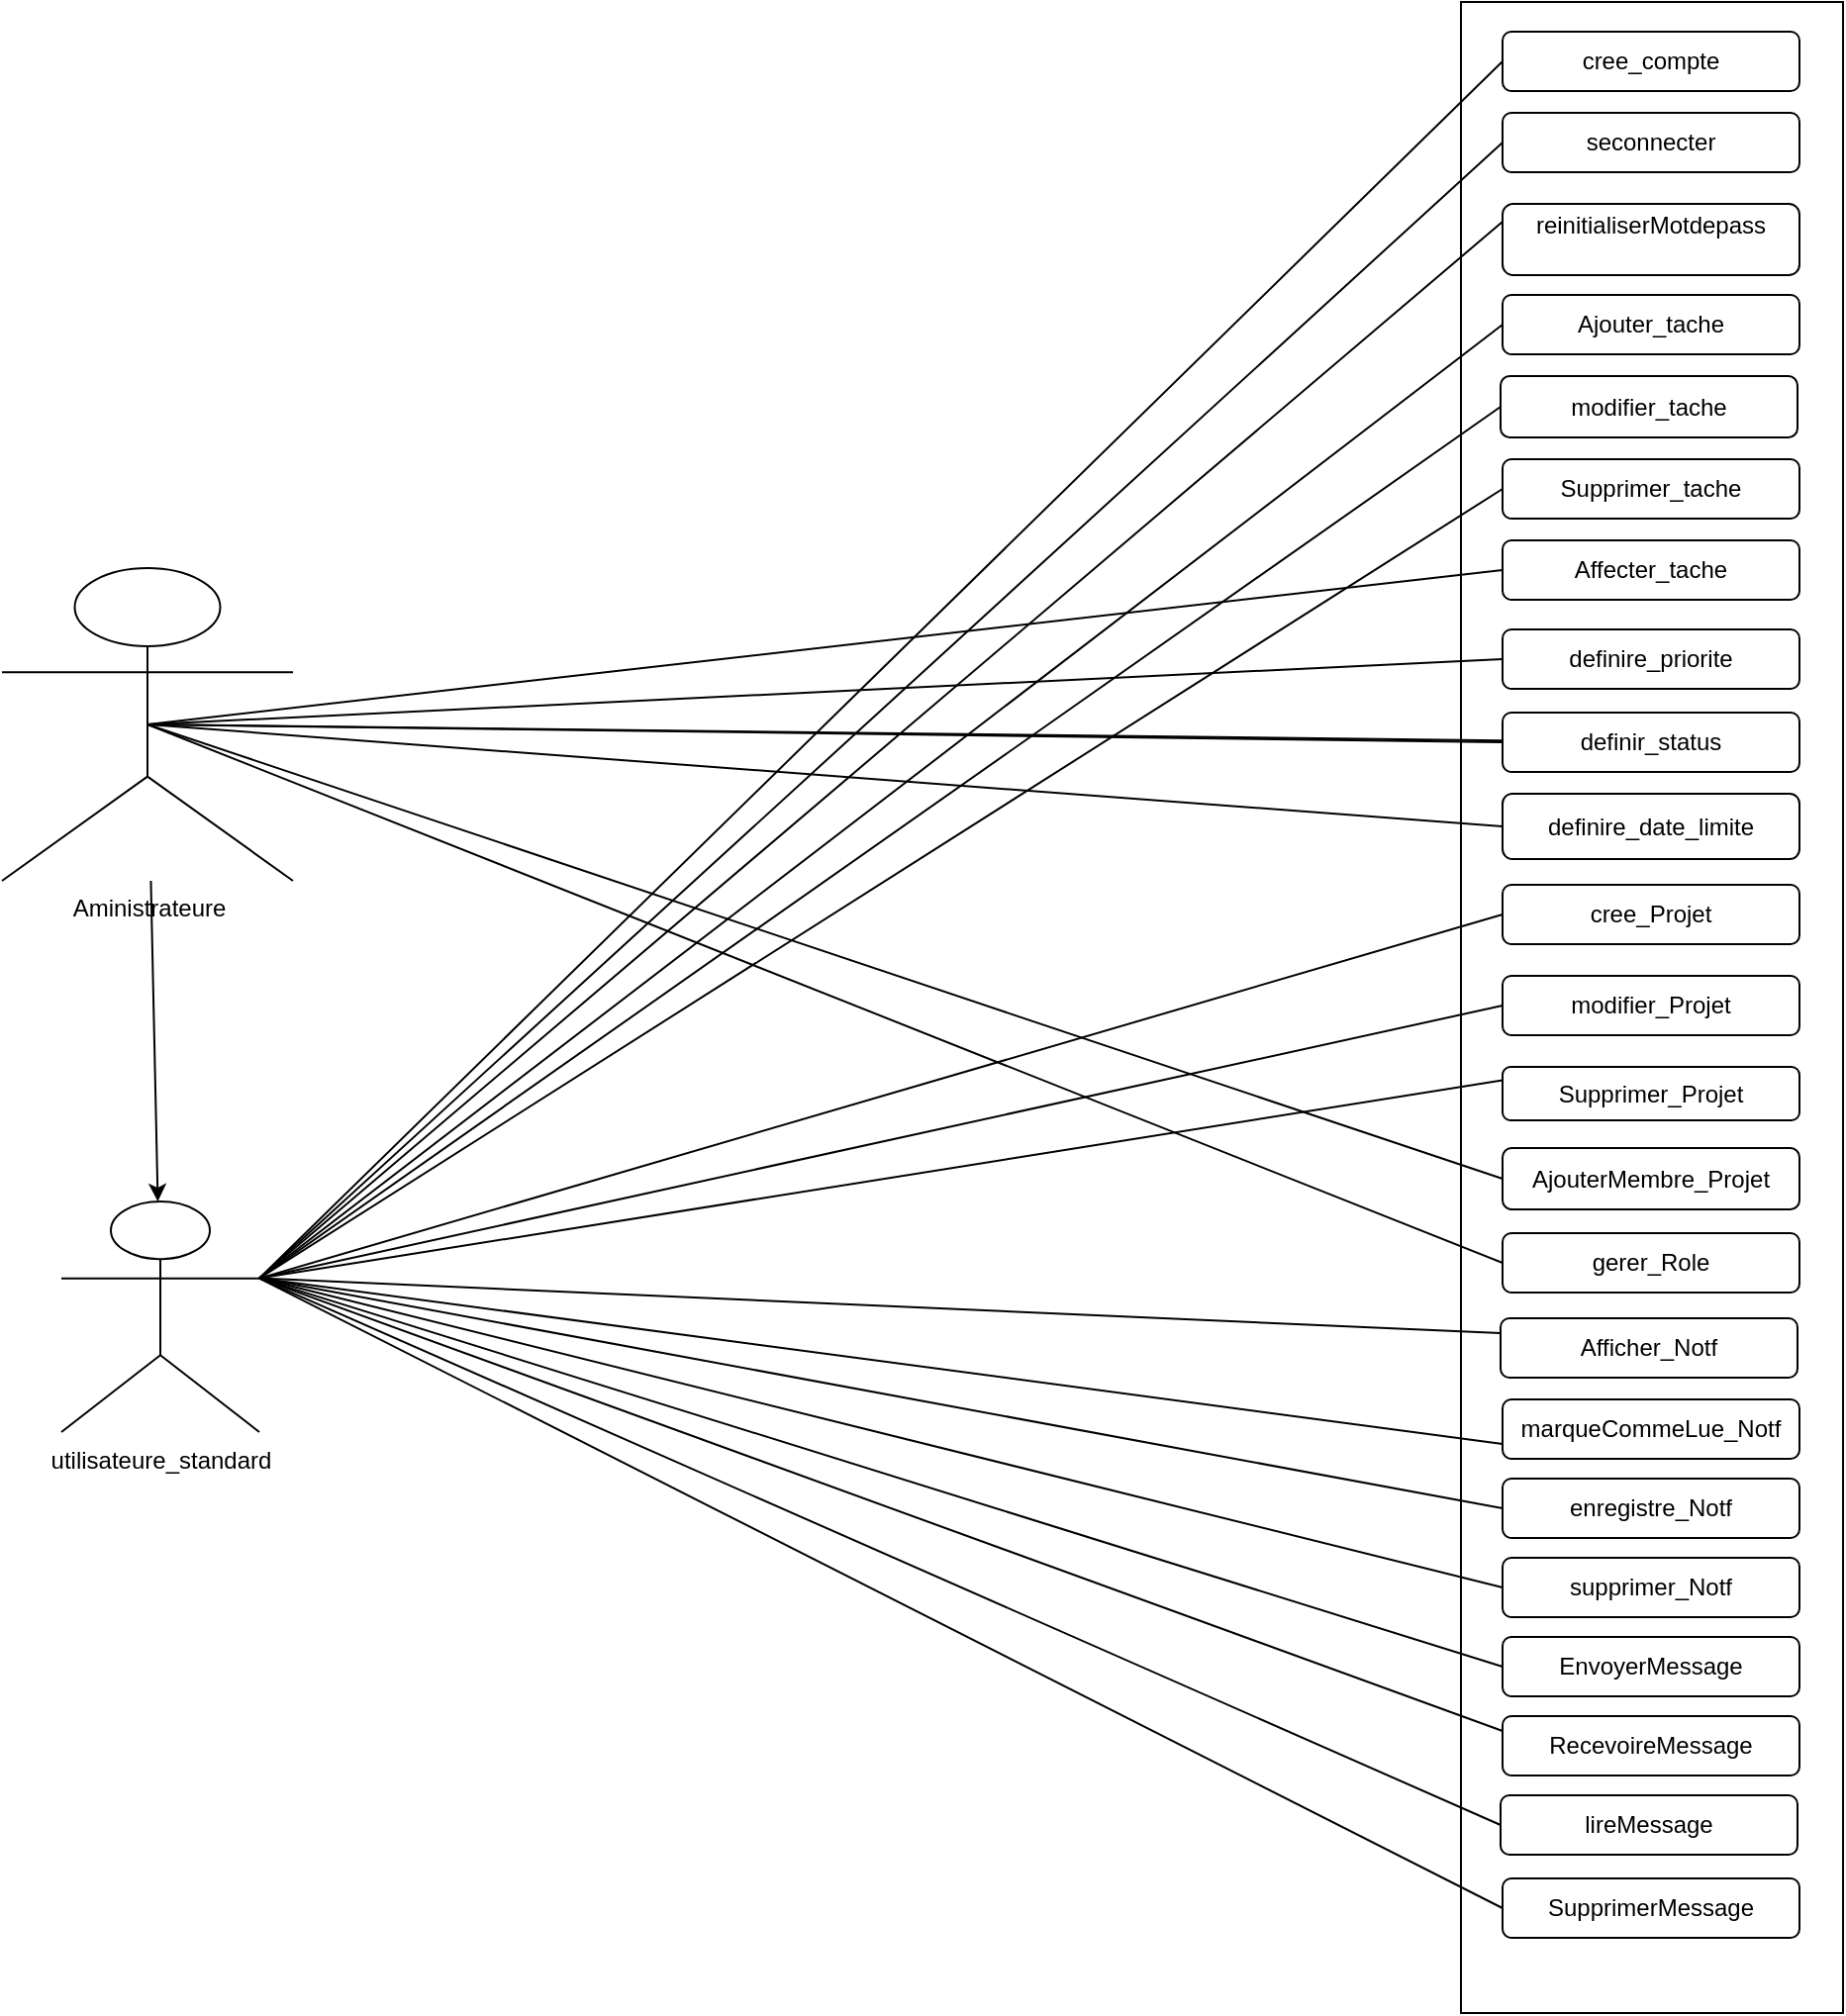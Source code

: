 <mxfile>
    <diagram name="Page-1" id="b6SxHGHXEPmuoDVzIk89">
        <mxGraphModel dx="1077" dy="719" grid="1" gridSize="10" guides="1" tooltips="1" connect="1" arrows="1" fold="1" page="1" pageScale="1" pageWidth="1654" pageHeight="2336" background="none" math="0" shadow="0">
            <root>
                <mxCell id="0"/>
                <mxCell id="1" parent="0"/>
                <mxCell id="9" value="" style="whiteSpace=wrap;html=1;" parent="1" vertex="1">
                    <mxGeometry x="837" y="220" width="193" height="1016" as="geometry"/>
                </mxCell>
                <mxCell id="njpq5wCMaXGL-abZOW9e-23" value="cree_compte" style="rounded=1;whiteSpace=wrap;html=1;" parent="1" vertex="1">
                    <mxGeometry x="858" y="235" width="150" height="30" as="geometry"/>
                </mxCell>
                <mxCell id="njpq5wCMaXGL-abZOW9e-24" value="seconnecter" style="rounded=1;whiteSpace=wrap;html=1;" parent="1" vertex="1">
                    <mxGeometry x="858" y="276" width="150" height="30" as="geometry"/>
                </mxCell>
                <mxCell id="njpq5wCMaXGL-abZOW9e-26" value="reinitialiserMotdepass&lt;div style=&quot;padding: 0px; margin: 0px;&quot;&gt;&lt;br style=&quot;text-wrap: nowrap; text-decoration-line: underline; padding: 0px; margin: 0px; text-align: left;&quot;&gt;&lt;/div&gt;" style="rounded=1;whiteSpace=wrap;html=1;" parent="1" vertex="1">
                    <mxGeometry x="858" y="322" width="150" height="36" as="geometry"/>
                </mxCell>
                <mxCell id="7" style="edgeStyle=none;html=1;" parent="1" source="njpq5wCMaXGL-abZOW9e-28" target="njpq5wCMaXGL-abZOW9e-29" edge="1">
                    <mxGeometry relative="1" as="geometry"/>
                </mxCell>
                <mxCell id="njpq5wCMaXGL-abZOW9e-28" value="Aministrateure" style="shape=umlActor;verticalLabelPosition=bottom;verticalAlign=top;html=1;outlineConnect=0;" parent="1" vertex="1">
                    <mxGeometry x="100" y="506" width="147" height="158" as="geometry"/>
                </mxCell>
                <mxCell id="njpq5wCMaXGL-abZOW9e-29" value="utilisateure_standard" style="shape=umlActor;verticalLabelPosition=bottom;verticalAlign=top;html=1;outlineConnect=0;" parent="1" vertex="1">
                    <mxGeometry x="130" y="826" width="100" height="116.5" as="geometry"/>
                </mxCell>
                <mxCell id="njpq5wCMaXGL-abZOW9e-41" value="&lt;span style=&quot;text-align: left; text-wrap: nowrap;&quot;&gt;Ajouter_tache&lt;/span&gt;" style="rounded=1;whiteSpace=wrap;html=1;" parent="1" vertex="1">
                    <mxGeometry x="858" y="368" width="150" height="30" as="geometry"/>
                </mxCell>
                <mxCell id="njpq5wCMaXGL-abZOW9e-42" value="&lt;span style=&quot;text-align: left; text-wrap: nowrap;&quot;&gt;modifier_tache&lt;/span&gt;" style="rounded=1;whiteSpace=wrap;html=1;" parent="1" vertex="1">
                    <mxGeometry x="857" y="409" width="150" height="31" as="geometry"/>
                </mxCell>
                <mxCell id="njpq5wCMaXGL-abZOW9e-43" value="&lt;span style=&quot;text-align: left; text-wrap: nowrap;&quot;&gt;Supprimer_tache&lt;/span&gt;" style="rounded=1;whiteSpace=wrap;html=1;" parent="1" vertex="1">
                    <mxGeometry x="858" y="451" width="150" height="30" as="geometry"/>
                </mxCell>
                <mxCell id="njpq5wCMaXGL-abZOW9e-44" value="&lt;span style=&quot;text-align: left; text-wrap: nowrap;&quot;&gt;Affecter_tache&lt;/span&gt;" style="rounded=1;whiteSpace=wrap;html=1;" parent="1" vertex="1">
                    <mxGeometry x="858" y="492" width="150" height="30" as="geometry"/>
                </mxCell>
                <mxCell id="njpq5wCMaXGL-abZOW9e-45" value="&lt;span style=&quot;text-align: left; text-wrap: nowrap;&quot;&gt;definire_priorite&lt;/span&gt;" style="rounded=1;whiteSpace=wrap;html=1;" parent="1" vertex="1">
                    <mxGeometry x="858" y="537" width="150" height="30" as="geometry"/>
                </mxCell>
                <mxCell id="njpq5wCMaXGL-abZOW9e-46" value="&lt;span style=&quot;text-align: left; text-wrap: nowrap;&quot;&gt;definir_status&lt;/span&gt;" style="rounded=1;whiteSpace=wrap;html=1;" parent="1" vertex="1">
                    <mxGeometry x="858" y="579" width="150" height="30" as="geometry"/>
                </mxCell>
                <mxCell id="njpq5wCMaXGL-abZOW9e-48" value="cree_Projet" style="rounded=1;whiteSpace=wrap;html=1;" parent="1" vertex="1">
                    <mxGeometry x="858" y="666" width="150" height="30" as="geometry"/>
                </mxCell>
                <mxCell id="njpq5wCMaXGL-abZOW9e-49" value="modifier_Projet" style="rounded=1;whiteSpace=wrap;html=1;" parent="1" vertex="1">
                    <mxGeometry x="858" y="712" width="150" height="30" as="geometry"/>
                </mxCell>
                <mxCell id="njpq5wCMaXGL-abZOW9e-50" value="Supprimer_Projet" style="rounded=1;whiteSpace=wrap;html=1;" parent="1" vertex="1">
                    <mxGeometry x="858" y="758" width="150" height="27" as="geometry"/>
                </mxCell>
                <mxCell id="njpq5wCMaXGL-abZOW9e-51" value="AjouterMembre_Projet" style="rounded=1;whiteSpace=wrap;html=1;" parent="1" vertex="1">
                    <mxGeometry x="858" y="799" width="150" height="31" as="geometry"/>
                </mxCell>
                <mxCell id="njpq5wCMaXGL-abZOW9e-63" value="" style="endArrow=none;html=1;rounded=0;exitX=0;exitY=0.5;exitDx=0;exitDy=0;entryX=1;entryY=0.333;entryDx=0;entryDy=0;entryPerimeter=0;" parent="1" source="njpq5wCMaXGL-abZOW9e-23" target="njpq5wCMaXGL-abZOW9e-29" edge="1">
                    <mxGeometry width="50" height="50" relative="1" as="geometry">
                        <mxPoint x="280" y="246" as="sourcePoint"/>
                        <mxPoint x="90" y="316" as="targetPoint"/>
                    </mxGeometry>
                </mxCell>
                <mxCell id="njpq5wCMaXGL-abZOW9e-64" value="" style="endArrow=none;html=1;rounded=0;exitX=0;exitY=0.5;exitDx=0;exitDy=0;entryX=1;entryY=0.333;entryDx=0;entryDy=0;entryPerimeter=0;" parent="1" source="njpq5wCMaXGL-abZOW9e-24" target="njpq5wCMaXGL-abZOW9e-29" edge="1">
                    <mxGeometry width="50" height="50" relative="1" as="geometry">
                        <mxPoint x="430" y="406" as="sourcePoint"/>
                        <mxPoint x="90" y="316" as="targetPoint"/>
                    </mxGeometry>
                </mxCell>
                <mxCell id="njpq5wCMaXGL-abZOW9e-65" value="" style="endArrow=none;html=1;rounded=0;entryX=0;entryY=0.25;entryDx=0;entryDy=0;exitX=1;exitY=0.333;exitDx=0;exitDy=0;exitPerimeter=0;" parent="1" source="njpq5wCMaXGL-abZOW9e-29" target="njpq5wCMaXGL-abZOW9e-26" edge="1">
                    <mxGeometry width="50" height="50" relative="1" as="geometry">
                        <mxPoint x="90" y="316" as="sourcePoint"/>
                        <mxPoint x="320" y="206" as="targetPoint"/>
                    </mxGeometry>
                </mxCell>
                <mxCell id="njpq5wCMaXGL-abZOW9e-67" value="" style="endArrow=none;html=1;rounded=0;exitX=0;exitY=0.5;exitDx=0;exitDy=0;entryX=1;entryY=0.333;entryDx=0;entryDy=0;entryPerimeter=0;" parent="1" source="njpq5wCMaXGL-abZOW9e-48" target="njpq5wCMaXGL-abZOW9e-29" edge="1">
                    <mxGeometry width="50" height="50" relative="1" as="geometry">
                        <mxPoint x="430" y="306" as="sourcePoint"/>
                        <mxPoint x="90" y="316" as="targetPoint"/>
                    </mxGeometry>
                </mxCell>
                <mxCell id="njpq5wCMaXGL-abZOW9e-69" value="" style="endArrow=none;html=1;rounded=0;exitX=0;exitY=0.25;exitDx=0;exitDy=0;entryX=1;entryY=0.333;entryDx=0;entryDy=0;entryPerimeter=0;" parent="1" source="njpq5wCMaXGL-abZOW9e-50" target="njpq5wCMaXGL-abZOW9e-29" edge="1">
                    <mxGeometry width="50" height="50" relative="1" as="geometry">
                        <mxPoint x="430" y="406" as="sourcePoint"/>
                        <mxPoint x="90" y="316" as="targetPoint"/>
                    </mxGeometry>
                </mxCell>
                <mxCell id="njpq5wCMaXGL-abZOW9e-70" value="" style="endArrow=none;html=1;rounded=0;entryX=0;entryY=0.5;entryDx=0;entryDy=0;exitX=1;exitY=0.333;exitDx=0;exitDy=0;exitPerimeter=0;" parent="1" source="njpq5wCMaXGL-abZOW9e-29" target="njpq5wCMaXGL-abZOW9e-41" edge="1">
                    <mxGeometry width="50" height="50" relative="1" as="geometry">
                        <mxPoint x="90" y="316" as="sourcePoint"/>
                        <mxPoint x="480" y="356" as="targetPoint"/>
                    </mxGeometry>
                </mxCell>
                <mxCell id="njpq5wCMaXGL-abZOW9e-71" value="" style="endArrow=none;html=1;rounded=0;entryX=0;entryY=0.5;entryDx=0;entryDy=0;exitX=1;exitY=0.333;exitDx=0;exitDy=0;exitPerimeter=0;" parent="1" source="njpq5wCMaXGL-abZOW9e-29" target="njpq5wCMaXGL-abZOW9e-42" edge="1">
                    <mxGeometry width="50" height="50" relative="1" as="geometry">
                        <mxPoint x="90" y="316" as="sourcePoint"/>
                        <mxPoint x="480" y="356" as="targetPoint"/>
                    </mxGeometry>
                </mxCell>
                <mxCell id="njpq5wCMaXGL-abZOW9e-73" value="" style="endArrow=none;html=1;rounded=0;entryX=0;entryY=0.5;entryDx=0;entryDy=0;exitX=1;exitY=0.333;exitDx=0;exitDy=0;exitPerimeter=0;" parent="1" source="njpq5wCMaXGL-abZOW9e-29" target="njpq5wCMaXGL-abZOW9e-43" edge="1">
                    <mxGeometry width="50" height="50" relative="1" as="geometry">
                        <mxPoint x="100" y="316" as="sourcePoint"/>
                        <mxPoint x="480" y="356" as="targetPoint"/>
                    </mxGeometry>
                </mxCell>
                <mxCell id="njpq5wCMaXGL-abZOW9e-74" value="&lt;span style=&quot;text-align: left;&quot;&gt;gerer_Role&lt;/span&gt;" style="rounded=1;whiteSpace=wrap;html=1;" parent="1" vertex="1">
                    <mxGeometry x="858" y="842" width="150" height="30" as="geometry"/>
                </mxCell>
                <mxCell id="njpq5wCMaXGL-abZOW9e-75" value="" style="endArrow=none;html=1;rounded=0;entryX=0.5;entryY=0.5;entryDx=0;entryDy=0;entryPerimeter=0;exitX=0;exitY=0.5;exitDx=0;exitDy=0;" parent="1" source="njpq5wCMaXGL-abZOW9e-74" target="njpq5wCMaXGL-abZOW9e-28" edge="1">
                    <mxGeometry width="50" height="50" relative="1" as="geometry">
                        <mxPoint x="410" y="446" as="sourcePoint"/>
                        <mxPoint x="460" y="396" as="targetPoint"/>
                    </mxGeometry>
                </mxCell>
                <mxCell id="njpq5wCMaXGL-abZOW9e-76" value="" style="endArrow=none;html=1;rounded=0;entryX=0.5;entryY=0.5;entryDx=0;entryDy=0;entryPerimeter=0;exitX=0;exitY=0.5;exitDx=0;exitDy=0;" parent="1" source="njpq5wCMaXGL-abZOW9e-51" target="njpq5wCMaXGL-abZOW9e-28" edge="1">
                    <mxGeometry width="50" height="50" relative="1" as="geometry">
                        <mxPoint x="410" y="456" as="sourcePoint"/>
                        <mxPoint x="460" y="406" as="targetPoint"/>
                    </mxGeometry>
                </mxCell>
                <mxCell id="njpq5wCMaXGL-abZOW9e-77" value="" style="endArrow=none;html=1;rounded=0;entryX=0.5;entryY=0.5;entryDx=0;entryDy=0;entryPerimeter=0;exitX=0;exitY=0.5;exitDx=0;exitDy=0;" parent="1" source="njpq5wCMaXGL-abZOW9e-44" target="njpq5wCMaXGL-abZOW9e-28" edge="1">
                    <mxGeometry width="50" height="50" relative="1" as="geometry">
                        <mxPoint x="490" y="366" as="sourcePoint"/>
                        <mxPoint x="460" y="406" as="targetPoint"/>
                    </mxGeometry>
                </mxCell>
                <mxCell id="njpq5wCMaXGL-abZOW9e-78" value="" style="endArrow=none;html=1;rounded=0;entryX=0;entryY=0.5;entryDx=0;entryDy=0;exitX=1;exitY=0.333;exitDx=0;exitDy=0;exitPerimeter=0;" parent="1" source="njpq5wCMaXGL-abZOW9e-29" target="njpq5wCMaXGL-abZOW9e-49" edge="1">
                    <mxGeometry width="50" height="50" relative="1" as="geometry">
                        <mxPoint x="90" y="316" as="sourcePoint"/>
                        <mxPoint x="460" y="406" as="targetPoint"/>
                    </mxGeometry>
                </mxCell>
                <mxCell id="njpq5wCMaXGL-abZOW9e-79" value="&lt;span style=&quot;text-align: left; text-wrap: nowrap;&quot;&gt;definire_date_limite&lt;/span&gt;" style="rounded=1;whiteSpace=wrap;html=1;" parent="1" vertex="1">
                    <mxGeometry x="858" y="620" width="150" height="33" as="geometry"/>
                </mxCell>
                <mxCell id="njpq5wCMaXGL-abZOW9e-80" value="" style="endArrow=none;html=1;rounded=0;entryX=0.5;entryY=0.5;entryDx=0;entryDy=0;entryPerimeter=0;exitX=0;exitY=0.5;exitDx=0;exitDy=0;" parent="1" source="njpq5wCMaXGL-abZOW9e-45" target="njpq5wCMaXGL-abZOW9e-28" edge="1">
                    <mxGeometry width="50" height="50" relative="1" as="geometry">
                        <mxPoint x="860" y="556" as="sourcePoint"/>
                        <mxPoint x="460" y="446" as="targetPoint"/>
                    </mxGeometry>
                </mxCell>
                <mxCell id="njpq5wCMaXGL-abZOW9e-81" value="" style="endArrow=none;html=1;rounded=0;entryX=0.5;entryY=0.5;entryDx=0;entryDy=0;entryPerimeter=0;exitX=0;exitY=0.5;exitDx=0;exitDy=0;" parent="1" source="njpq5wCMaXGL-abZOW9e-46" target="njpq5wCMaXGL-abZOW9e-28" edge="1">
                    <mxGeometry width="50" height="50" relative="1" as="geometry">
                        <mxPoint x="410" y="496" as="sourcePoint"/>
                        <mxPoint x="460" y="446" as="targetPoint"/>
                    </mxGeometry>
                </mxCell>
                <mxCell id="njpq5wCMaXGL-abZOW9e-82" value="" style="endArrow=none;html=1;rounded=0;entryX=0.5;entryY=0.5;entryDx=0;entryDy=0;entryPerimeter=0;" parent="1" source="njpq5wCMaXGL-abZOW9e-46" target="njpq5wCMaXGL-abZOW9e-28" edge="1">
                    <mxGeometry width="50" height="50" relative="1" as="geometry">
                        <mxPoint x="410" y="496" as="sourcePoint"/>
                        <mxPoint x="460" y="446" as="targetPoint"/>
                    </mxGeometry>
                </mxCell>
                <mxCell id="njpq5wCMaXGL-abZOW9e-83" value="" style="endArrow=none;html=1;rounded=0;entryX=0.5;entryY=0.5;entryDx=0;entryDy=0;entryPerimeter=0;exitX=0;exitY=0.5;exitDx=0;exitDy=0;" parent="1" source="njpq5wCMaXGL-abZOW9e-79" target="njpq5wCMaXGL-abZOW9e-28" edge="1">
                    <mxGeometry width="50" height="50" relative="1" as="geometry">
                        <mxPoint x="410" y="496" as="sourcePoint"/>
                        <mxPoint x="460" y="446" as="targetPoint"/>
                    </mxGeometry>
                </mxCell>
                <mxCell id="Tl2Tyxyw0CHUrB5RGqX6-1" value="Afficher_Notf" style="rounded=1;whiteSpace=wrap;html=1;shadow=0;glass=0;" parent="1" vertex="1">
                    <mxGeometry x="857" y="885" width="150" height="30" as="geometry"/>
                </mxCell>
                <mxCell id="Tl2Tyxyw0CHUrB5RGqX6-2" value="marqueCommeLue_Notf" style="rounded=1;whiteSpace=wrap;html=1;" parent="1" vertex="1">
                    <mxGeometry x="858" y="926" width="150" height="30" as="geometry"/>
                </mxCell>
                <mxCell id="Tl2Tyxyw0CHUrB5RGqX6-3" value="enregistre_Notf" style="rounded=1;whiteSpace=wrap;html=1;" parent="1" vertex="1">
                    <mxGeometry x="858" y="966" width="150" height="30" as="geometry"/>
                </mxCell>
                <mxCell id="Tl2Tyxyw0CHUrB5RGqX6-5" value="supprimer_Notf" style="rounded=1;whiteSpace=wrap;html=1;" parent="1" vertex="1">
                    <mxGeometry x="858" y="1006" width="150" height="30" as="geometry"/>
                </mxCell>
                <mxCell id="Tl2Tyxyw0CHUrB5RGqX6-11" value="" style="endArrow=none;html=1;rounded=0;exitX=0;exitY=0.75;exitDx=0;exitDy=0;entryX=1;entryY=0.333;entryDx=0;entryDy=0;entryPerimeter=0;" parent="1" source="Tl2Tyxyw0CHUrB5RGqX6-2" target="njpq5wCMaXGL-abZOW9e-29" edge="1">
                    <mxGeometry width="50" height="50" relative="1" as="geometry">
                        <mxPoint x="195" y="800" as="sourcePoint"/>
                        <mxPoint x="-45" y="480" as="targetPoint"/>
                    </mxGeometry>
                </mxCell>
                <mxCell id="Tl2Tyxyw0CHUrB5RGqX6-12" value="" style="endArrow=none;html=1;rounded=0;exitX=0;exitY=0.5;exitDx=0;exitDy=0;entryX=1;entryY=0.333;entryDx=0;entryDy=0;entryPerimeter=0;" parent="1" source="Tl2Tyxyw0CHUrB5RGqX6-5" target="njpq5wCMaXGL-abZOW9e-29" edge="1">
                    <mxGeometry width="50" height="50" relative="1" as="geometry">
                        <mxPoint x="150" y="857" as="sourcePoint"/>
                        <mxPoint x="-90" y="537" as="targetPoint"/>
                    </mxGeometry>
                </mxCell>
                <mxCell id="Tl2Tyxyw0CHUrB5RGqX6-13" value="" style="endArrow=none;html=1;rounded=0;exitX=0;exitY=0.25;exitDx=0;exitDy=0;entryX=1;entryY=0.333;entryDx=0;entryDy=0;entryPerimeter=0;" parent="1" source="Tl2Tyxyw0CHUrB5RGqX6-1" target="njpq5wCMaXGL-abZOW9e-29" edge="1">
                    <mxGeometry width="50" height="50" relative="1" as="geometry">
                        <mxPoint x="300" y="728" as="sourcePoint"/>
                        <mxPoint x="80" y="408" as="targetPoint"/>
                    </mxGeometry>
                </mxCell>
                <mxCell id="Tl2Tyxyw0CHUrB5RGqX6-14" value="" style="endArrow=none;html=1;rounded=0;exitX=0;exitY=0.5;exitDx=0;exitDy=0;entryX=1;entryY=0.333;entryDx=0;entryDy=0;entryPerimeter=0;" parent="1" source="Tl2Tyxyw0CHUrB5RGqX6-3" target="njpq5wCMaXGL-abZOW9e-29" edge="1">
                    <mxGeometry width="50" height="50" relative="1" as="geometry">
                        <mxPoint x="200" y="857" as="sourcePoint"/>
                        <mxPoint x="-40" y="537" as="targetPoint"/>
                    </mxGeometry>
                </mxCell>
                <mxCell id="Tl2Tyxyw0CHUrB5RGqX6-16" value="EnvoyerMessage" style="rounded=1;whiteSpace=wrap;html=1;" parent="1" vertex="1">
                    <mxGeometry x="858" y="1046" width="150" height="30" as="geometry"/>
                </mxCell>
                <mxCell id="Tl2Tyxyw0CHUrB5RGqX6-17" value="RecevoireMessage" style="rounded=1;whiteSpace=wrap;html=1;" parent="1" vertex="1">
                    <mxGeometry x="858" y="1086" width="150" height="30" as="geometry"/>
                </mxCell>
                <mxCell id="Tl2Tyxyw0CHUrB5RGqX6-18" value="lireMessage" style="rounded=1;whiteSpace=wrap;html=1;" parent="1" vertex="1">
                    <mxGeometry x="857" y="1126" width="150" height="30" as="geometry"/>
                </mxCell>
                <mxCell id="Tl2Tyxyw0CHUrB5RGqX6-19" value="SupprimerMessage" style="rounded=1;whiteSpace=wrap;html=1;" parent="1" vertex="1">
                    <mxGeometry x="858" y="1168" width="150" height="30" as="geometry"/>
                </mxCell>
                <mxCell id="Tl2Tyxyw0CHUrB5RGqX6-24" value="" style="endArrow=none;html=1;rounded=0;exitX=0;exitY=0.5;exitDx=0;exitDy=0;entryX=1;entryY=0.333;entryDx=0;entryDy=0;entryPerimeter=0;" parent="1" source="Tl2Tyxyw0CHUrB5RGqX6-18" target="njpq5wCMaXGL-abZOW9e-29" edge="1">
                    <mxGeometry width="50" height="50" relative="1" as="geometry">
                        <mxPoint x="-150" y="1031" as="sourcePoint"/>
                        <mxPoint x="-120" y="496" as="targetPoint"/>
                    </mxGeometry>
                </mxCell>
                <mxCell id="Tl2Tyxyw0CHUrB5RGqX6-25" value="" style="endArrow=none;html=1;rounded=0;exitX=0;exitY=0.25;exitDx=0;exitDy=0;entryX=1;entryY=0.333;entryDx=0;entryDy=0;entryPerimeter=0;" parent="1" source="Tl2Tyxyw0CHUrB5RGqX6-17" target="njpq5wCMaXGL-abZOW9e-29" edge="1">
                    <mxGeometry width="50" height="50" relative="1" as="geometry">
                        <mxPoint x="-140" y="1041" as="sourcePoint"/>
                        <mxPoint x="-110" y="506" as="targetPoint"/>
                    </mxGeometry>
                </mxCell>
                <mxCell id="Tl2Tyxyw0CHUrB5RGqX6-26" value="" style="endArrow=none;html=1;rounded=0;exitX=0;exitY=0.5;exitDx=0;exitDy=0;entryX=1;entryY=0.333;entryDx=0;entryDy=0;entryPerimeter=0;" parent="1" source="Tl2Tyxyw0CHUrB5RGqX6-16" target="njpq5wCMaXGL-abZOW9e-29" edge="1">
                    <mxGeometry width="50" height="50" relative="1" as="geometry">
                        <mxPoint x="20" y="1046" as="sourcePoint"/>
                        <mxPoint x="50" y="511" as="targetPoint"/>
                    </mxGeometry>
                </mxCell>
                <mxCell id="w5hevaqkebUv9yWrqypm-1" value="" style="endArrow=none;html=1;rounded=0;exitX=0;exitY=0.5;exitDx=0;exitDy=0;entryX=1;entryY=0.333;entryDx=0;entryDy=0;entryPerimeter=0;" parent="1" source="Tl2Tyxyw0CHUrB5RGqX6-19" target="njpq5wCMaXGL-abZOW9e-29" edge="1">
                    <mxGeometry width="50" height="50" relative="1" as="geometry">
                        <mxPoint x="867" y="1151" as="sourcePoint"/>
                        <mxPoint x="-170" y="546" as="targetPoint"/>
                    </mxGeometry>
                </mxCell>
            </root>
        </mxGraphModel>
    </diagram>
</mxfile>